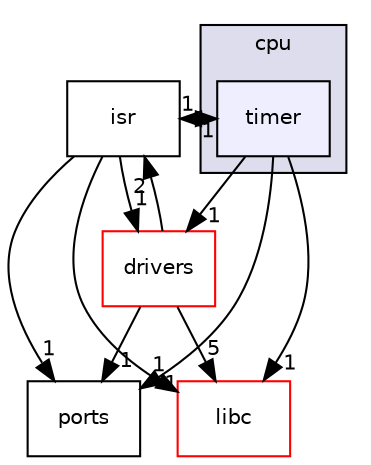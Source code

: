 digraph "timer" {
  compound=true
  node [ fontsize="10", fontname="Helvetica"];
  edge [ labelfontsize="10", labelfontname="Helvetica"];
  subgraph clusterdir_2c61f424fd391396db977702a2beee9a {
    graph [ bgcolor="#ddddee", pencolor="black", label="cpu" fontname="Helvetica", fontsize="10", URL="dir_2c61f424fd391396db977702a2beee9a.html"]
  dir_d7010e9eafbef0d0e5225c9fde77693d [shape=box, label="timer", style="filled", fillcolor="#eeeeff", pencolor="black", URL="dir_d7010e9eafbef0d0e5225c9fde77693d.html"];
  }
  dir_e266c7f037ab78d14f0ec21f60afd006 [shape=box label="ports" URL="dir_e266c7f037ab78d14f0ec21f60afd006.html"];
  dir_d85c0bd49d09a08181cca22f1e0ce4ad [shape=box label="isr" URL="dir_d85c0bd49d09a08181cca22f1e0ce4ad.html"];
  dir_c718a368270b13c54d94892d20736f45 [shape=box label="drivers" fillcolor="white" style="filled" color="red" URL="dir_c718a368270b13c54d94892d20736f45.html"];
  dir_ee3448fa1dc3d93b4fb7d6fba5be0d5c [shape=box label="libc" fillcolor="white" style="filled" color="red" URL="dir_ee3448fa1dc3d93b4fb7d6fba5be0d5c.html"];
  dir_d7010e9eafbef0d0e5225c9fde77693d->dir_e266c7f037ab78d14f0ec21f60afd006 [headlabel="1", labeldistance=1.5 headhref="dir_000016_000014.html"];
  dir_d7010e9eafbef0d0e5225c9fde77693d->dir_d85c0bd49d09a08181cca22f1e0ce4ad [headlabel="1", labeldistance=1.5 headhref="dir_000016_000009.html"];
  dir_d7010e9eafbef0d0e5225c9fde77693d->dir_c718a368270b13c54d94892d20736f45 [headlabel="1", labeldistance=1.5 headhref="dir_000016_000003.html"];
  dir_d7010e9eafbef0d0e5225c9fde77693d->dir_ee3448fa1dc3d93b4fb7d6fba5be0d5c [headlabel="1", labeldistance=1.5 headhref="dir_000016_000005.html"];
  dir_d85c0bd49d09a08181cca22f1e0ce4ad->dir_e266c7f037ab78d14f0ec21f60afd006 [headlabel="1", labeldistance=1.5 headhref="dir_000009_000014.html"];
  dir_d85c0bd49d09a08181cca22f1e0ce4ad->dir_d7010e9eafbef0d0e5225c9fde77693d [headlabel="1", labeldistance=1.5 headhref="dir_000009_000016.html"];
  dir_d85c0bd49d09a08181cca22f1e0ce4ad->dir_c718a368270b13c54d94892d20736f45 [headlabel="1", labeldistance=1.5 headhref="dir_000009_000003.html"];
  dir_d85c0bd49d09a08181cca22f1e0ce4ad->dir_ee3448fa1dc3d93b4fb7d6fba5be0d5c [headlabel="1", labeldistance=1.5 headhref="dir_000009_000005.html"];
  dir_c718a368270b13c54d94892d20736f45->dir_e266c7f037ab78d14f0ec21f60afd006 [headlabel="1", labeldistance=1.5 headhref="dir_000003_000014.html"];
  dir_c718a368270b13c54d94892d20736f45->dir_d85c0bd49d09a08181cca22f1e0ce4ad [headlabel="2", labeldistance=1.5 headhref="dir_000003_000009.html"];
  dir_c718a368270b13c54d94892d20736f45->dir_ee3448fa1dc3d93b4fb7d6fba5be0d5c [headlabel="5", labeldistance=1.5 headhref="dir_000003_000005.html"];
}
